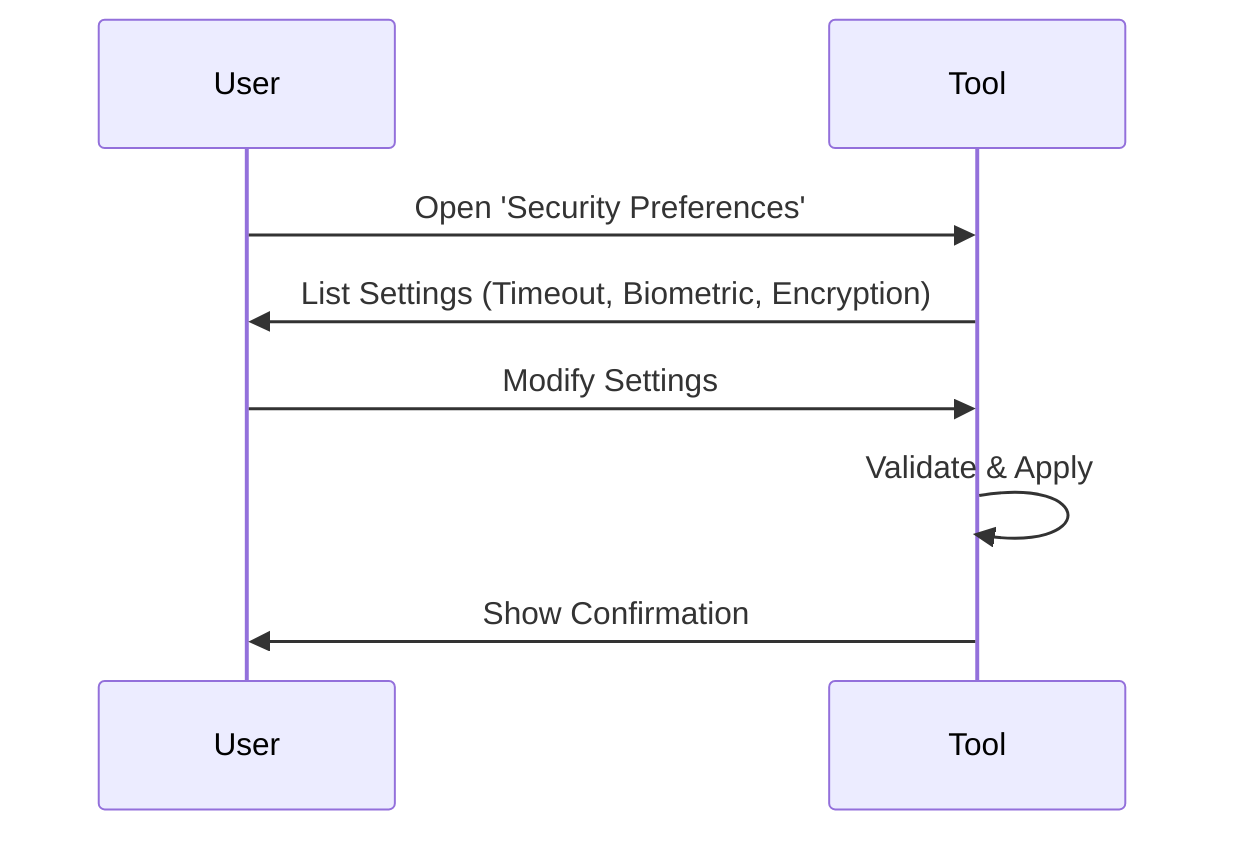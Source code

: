 sequenceDiagram
    participant User
    participant Tool
    User->>Tool: Open 'Security Preferences'
    Tool->>User: List Settings (Timeout, Biometric, Encryption)
    User->>Tool: Modify Settings
    Tool->>Tool: Validate & Apply
    Tool->>User: Show Confirmation